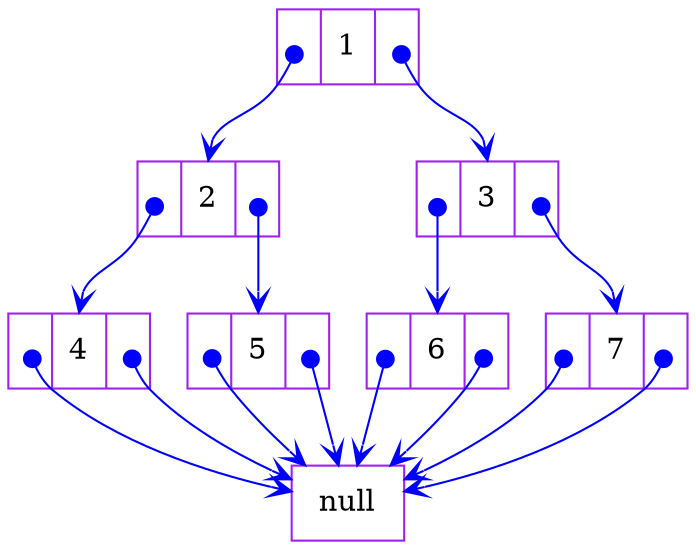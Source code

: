 
digraph linkedlist {
       // rankdir=LR;
        node [shape=record,color=purple];
        A [label="<back> | <data> 1 | <next>  "]
        B [label="<back> | <data> 2 | <next>  "];
        C [label="<back> | <data> 3 | <next>  "];
        D  [label="<back> | <data> 4 | <next>  "];
        E  [label="<back> | <data> 5 | <next>  "];
        F  [label="<back> | <data> 6 | <next>  "];
        G  [label="<back> | <data> 7 | <next>  "];
    
        null [];

       A:back :data -> B:data [arrowhead=vee, arrowtail=dot, color=blue, dir =both,  tailclip=false];
         A:next: data-> C:data [arrowhead=vee, arrowtail=dot, color=blue, dir= both, shape= vee,tailclip=false];
          B:back :data -> D:data [arrowhead=vee, arrowtail=dot, color=blue,dir= both, shape= vee,tailclip=false];
          B:next : data-> E:data [arrowhead=vee, arrowtail=dot, color=blue,dir= both, shape= vee,tailclip=false];
           C:back:data -> F:data [arrowhead=vee, arrowtail=dot, color=blue,dir= both, shape= vee,tailclip=false];
           C:next : data -> G:data [arrowhead=vee, arrowtail=dot, color=blue, dir= both, shape= vee,tailclip=false];
           D:back: data -> null[arrowhead=vee, arrowtail=dot, color=blue,dir= both, shape= vee,tailclip=false];
            D:next : data -> null[arrowhead=vee, arrowtail=dot, color=blue,dir= both, shape= vee,tailclip=false];
             E:back: data -> null[arrowhead=vee, arrowtail=dot, color=blue,dir= both, shape= vee,tailclip=false];
              E:next:  data -> null[arrowhead=vee, arrowtail=dot, color=blue,dir= both, shape= vee,tailclip=false];
              F:back: data -> null[arrowhead=vee, arrowtail=dot, color=blue,dir= both, shape= vee,tailclip=false];
              F:next: data  -> null[arrowhead=vee, arrowtail=dot, color=blue,dir= both, shape= vee,tailclip=false];
              G: back: data -> null[arrowhead=vee, arrowtail=dot, color=blue,dir= both, shape= vee,tailclip=false];
              G: next: data -> null[arrowhead=vee, arrowtail=dot, color=blue,dir= both, shape= vee,tailclip=false];
           
          
}
